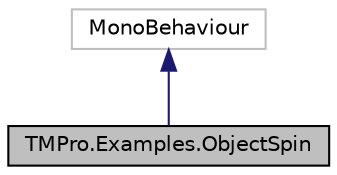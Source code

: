 digraph "TMPro.Examples.ObjectSpin"
{
  edge [fontname="Helvetica",fontsize="10",labelfontname="Helvetica",labelfontsize="10"];
  node [fontname="Helvetica",fontsize="10",shape=record];
  Node2 [label="TMPro.Examples.ObjectSpin",height=0.2,width=0.4,color="black", fillcolor="grey75", style="filled", fontcolor="black"];
  Node3 -> Node2 [dir="back",color="midnightblue",fontsize="10",style="solid"];
  Node3 [label="MonoBehaviour",height=0.2,width=0.4,color="grey75", fillcolor="white", style="filled"];
}
